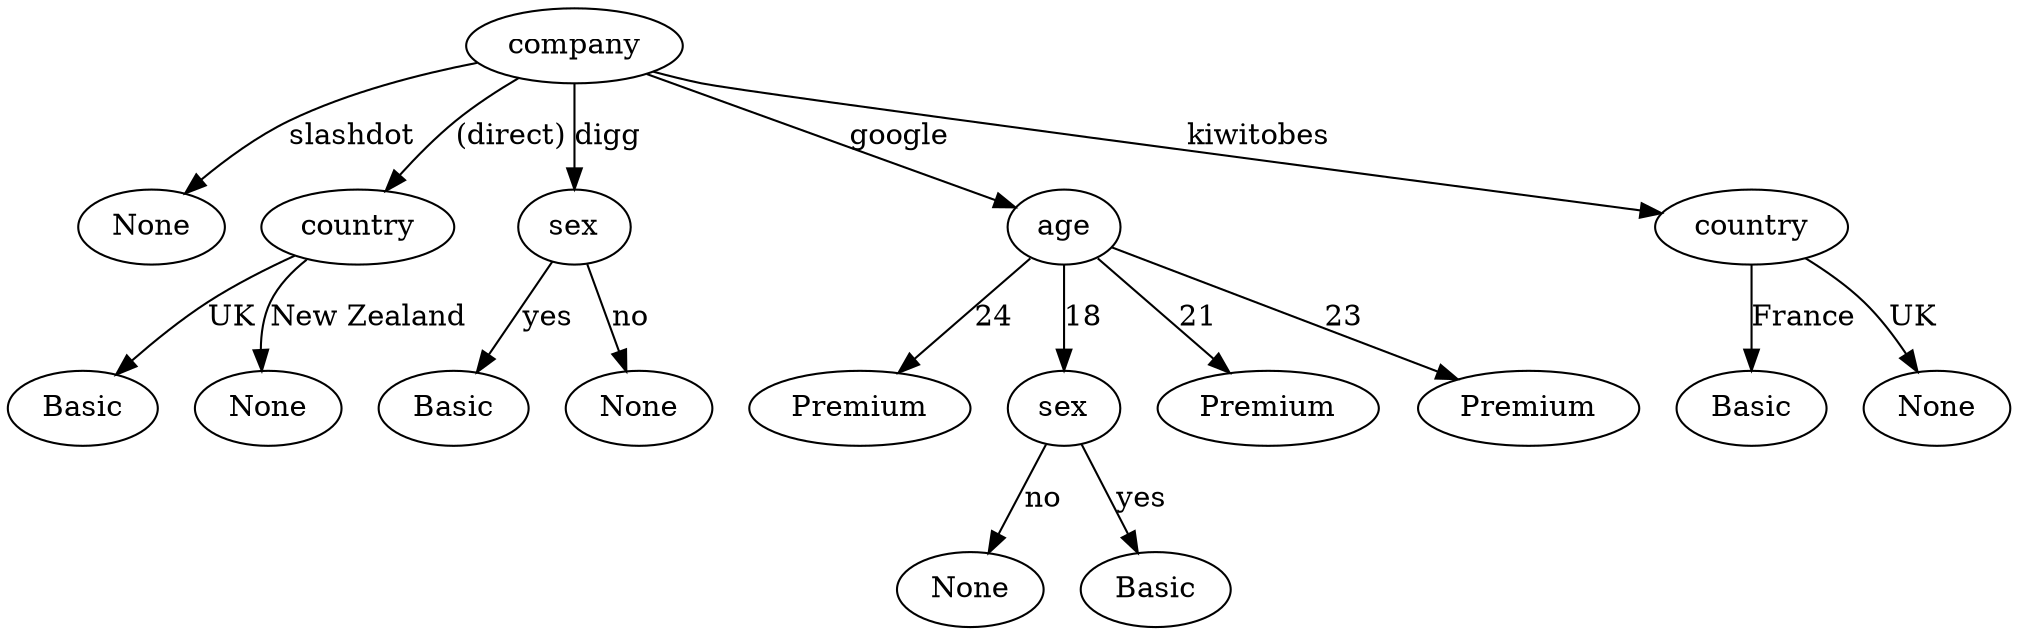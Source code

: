 digraph decision_tree {
    "efdd91ef-546b-4a03-8214-ebd416bc5840" [label="company"];
    "499cbdda-b049-4e81-9583-51aed939e08e" [label="None"];
    "a20fb29d-9a3d-4dd7-be8b-d7cfa7cf9fd7" [label="country"];
    "d9fd66d3-3ec7-438e-8a82-f861861e0e01" [label="Basic"];
    "fbdbb3d7-a259-4b05-8d5c-eb1266d5e970" [label="None"];
    "dffd24bb-9f89-451d-aa5b-38fef38141ae" [label="sex"];
    "930fc7bc-18ec-4fe1-87e6-22fb96ced0cd" [label="Basic"];
    "1c8b8ea2-f249-4ad0-9d78-863c0a3044ff" [label="None"];
    "906b47a0-4ea4-476c-a35e-e713f3fa79ad" [label="age"];
    "f08db372-f22b-4cb6-9396-3d18d7ae27c9" [label="Premium"];
    "ead87891-c70d-484d-90ec-900ba987fcf2" [label="sex"];
    "41d3d356-028a-44ab-8c4f-26a2c30c2203" [label="None"];
    "3c1dbe8e-e57e-4b71-8b27-bfcccff4826d" [label="Basic"];
    "c503f61b-fa8d-4e73-8079-d9cc93f5dd03" [label="Premium"];
    "44b623ee-2ad7-4241-927f-62ee3aad2b4b" [label="Premium"];
    "a22c574d-f085-4455-8c27-c30d144b0a3c" [label="country"];
    "3a286990-4694-4230-bcbc-d1981ae364d5" [label="Basic"];
    "345eb39f-5b0f-4c90-a33d-38f71e60f556" [label="None"];
    "efdd91ef-546b-4a03-8214-ebd416bc5840" -> "499cbdda-b049-4e81-9583-51aed939e08e" [label="slashdot"];
    "efdd91ef-546b-4a03-8214-ebd416bc5840" -> "a20fb29d-9a3d-4dd7-be8b-d7cfa7cf9fd7" [label="(direct)"];
    "a20fb29d-9a3d-4dd7-be8b-d7cfa7cf9fd7" -> "d9fd66d3-3ec7-438e-8a82-f861861e0e01" [label="UK"];
    "a20fb29d-9a3d-4dd7-be8b-d7cfa7cf9fd7" -> "fbdbb3d7-a259-4b05-8d5c-eb1266d5e970" [label="New Zealand"];
    "efdd91ef-546b-4a03-8214-ebd416bc5840" -> "dffd24bb-9f89-451d-aa5b-38fef38141ae" [label="digg"];
    "dffd24bb-9f89-451d-aa5b-38fef38141ae" -> "930fc7bc-18ec-4fe1-87e6-22fb96ced0cd" [label="yes"];
    "dffd24bb-9f89-451d-aa5b-38fef38141ae" -> "1c8b8ea2-f249-4ad0-9d78-863c0a3044ff" [label="no"];
    "efdd91ef-546b-4a03-8214-ebd416bc5840" -> "906b47a0-4ea4-476c-a35e-e713f3fa79ad" [label="google"];
    "906b47a0-4ea4-476c-a35e-e713f3fa79ad" -> "f08db372-f22b-4cb6-9396-3d18d7ae27c9" [label="24"];
    "906b47a0-4ea4-476c-a35e-e713f3fa79ad" -> "ead87891-c70d-484d-90ec-900ba987fcf2" [label="18"];
    "ead87891-c70d-484d-90ec-900ba987fcf2" -> "41d3d356-028a-44ab-8c4f-26a2c30c2203" [label="no"];
    "ead87891-c70d-484d-90ec-900ba987fcf2" -> "3c1dbe8e-e57e-4b71-8b27-bfcccff4826d" [label="yes"];
    "906b47a0-4ea4-476c-a35e-e713f3fa79ad" -> "c503f61b-fa8d-4e73-8079-d9cc93f5dd03" [label="21"];
    "906b47a0-4ea4-476c-a35e-e713f3fa79ad" -> "44b623ee-2ad7-4241-927f-62ee3aad2b4b" [label="23"];
    "efdd91ef-546b-4a03-8214-ebd416bc5840" -> "a22c574d-f085-4455-8c27-c30d144b0a3c" [label="kiwitobes"];
    "a22c574d-f085-4455-8c27-c30d144b0a3c" -> "3a286990-4694-4230-bcbc-d1981ae364d5" [label="France"];
    "a22c574d-f085-4455-8c27-c30d144b0a3c" -> "345eb39f-5b0f-4c90-a33d-38f71e60f556" [label="UK"];
    NULL[style=invis];
}